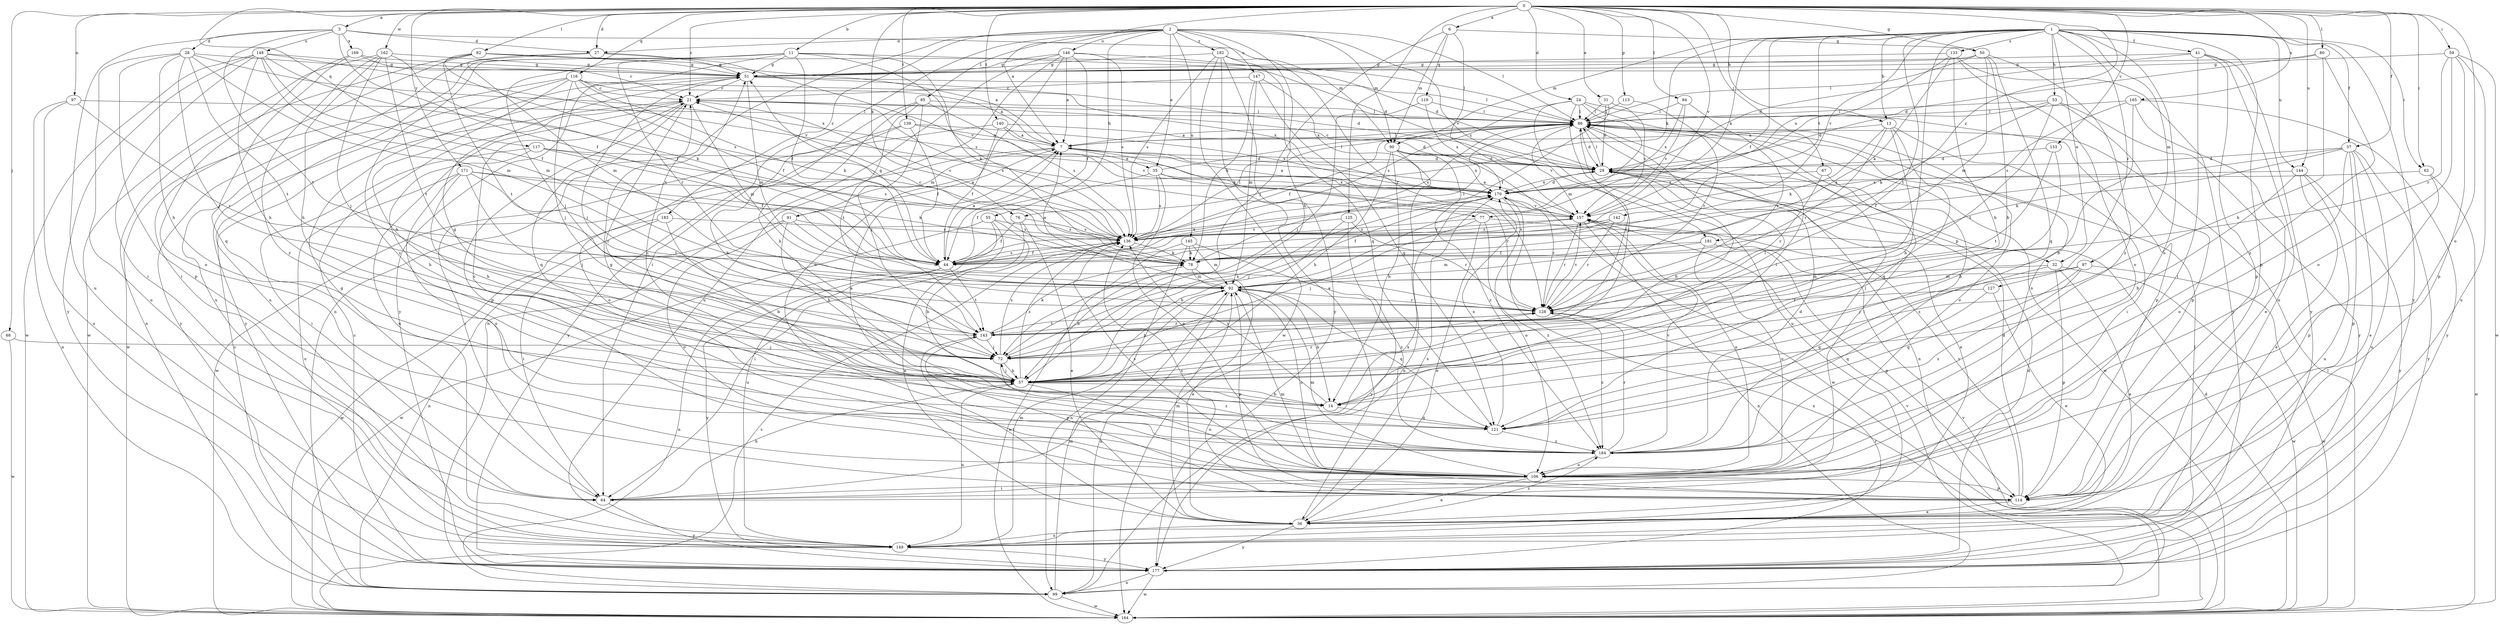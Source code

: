 strict digraph  {
0;
1;
2;
3;
6;
7;
11;
13;
14;
21;
24;
27;
28;
29;
31;
32;
35;
36;
37;
41;
44;
50;
51;
53;
55;
57;
59;
62;
64;
67;
68;
72;
76;
77;
78;
80;
82;
84;
85;
86;
87;
90;
91;
92;
97;
99;
106;
113;
114;
116;
117;
119;
121;
125;
127;
128;
133;
136;
139;
140;
142;
143;
144;
145;
146;
147;
148;
149;
153;
157;
162;
164;
165;
169;
170;
171;
177;
181;
182;
183;
184;
0 -> 3  [label=a];
0 -> 6  [label=a];
0 -> 7  [label=a];
0 -> 11  [label=b];
0 -> 13  [label=b];
0 -> 21  [label=c];
0 -> 24  [label=d];
0 -> 27  [label=d];
0 -> 31  [label=e];
0 -> 37  [label=f];
0 -> 50  [label=g];
0 -> 59  [label=i];
0 -> 62  [label=i];
0 -> 67  [label=j];
0 -> 68  [label=j];
0 -> 76  [label=k];
0 -> 80  [label=l];
0 -> 82  [label=l];
0 -> 84  [label=l];
0 -> 97  [label=n];
0 -> 106  [label=o];
0 -> 113  [label=p];
0 -> 116  [label=q];
0 -> 117  [label=q];
0 -> 125  [label=r];
0 -> 139  [label=t];
0 -> 140  [label=t];
0 -> 144  [label=u];
0 -> 153  [label=v];
0 -> 157  [label=v];
0 -> 162  [label=w];
0 -> 165  [label=x];
0 -> 171  [label=y];
0 -> 181  [label=z];
1 -> 13  [label=b];
1 -> 32  [label=e];
1 -> 37  [label=f];
1 -> 41  [label=f];
1 -> 44  [label=f];
1 -> 53  [label=h];
1 -> 62  [label=i];
1 -> 72  [label=j];
1 -> 76  [label=k];
1 -> 77  [label=k];
1 -> 87  [label=m];
1 -> 90  [label=m];
1 -> 106  [label=o];
1 -> 114  [label=p];
1 -> 127  [label=r];
1 -> 133  [label=s];
1 -> 142  [label=t];
1 -> 143  [label=t];
1 -> 144  [label=u];
1 -> 157  [label=v];
1 -> 177  [label=y];
2 -> 27  [label=d];
2 -> 35  [label=e];
2 -> 55  [label=h];
2 -> 57  [label=h];
2 -> 64  [label=i];
2 -> 85  [label=l];
2 -> 86  [label=l];
2 -> 90  [label=m];
2 -> 99  [label=n];
2 -> 145  [label=u];
2 -> 146  [label=u];
2 -> 147  [label=u];
2 -> 181  [label=z];
2 -> 182  [label=z];
2 -> 183  [label=z];
3 -> 27  [label=d];
3 -> 28  [label=d];
3 -> 44  [label=f];
3 -> 90  [label=m];
3 -> 143  [label=t];
3 -> 148  [label=u];
3 -> 149  [label=u];
3 -> 169  [label=x];
6 -> 50  [label=g];
6 -> 72  [label=j];
6 -> 90  [label=m];
6 -> 119  [label=q];
6 -> 157  [label=v];
7 -> 29  [label=d];
7 -> 35  [label=e];
7 -> 64  [label=i];
7 -> 77  [label=k];
7 -> 86  [label=l];
7 -> 91  [label=m];
11 -> 29  [label=d];
11 -> 44  [label=f];
11 -> 51  [label=g];
11 -> 72  [label=j];
11 -> 78  [label=k];
11 -> 128  [label=r];
11 -> 136  [label=s];
11 -> 149  [label=u];
11 -> 177  [label=y];
11 -> 184  [label=z];
13 -> 7  [label=a];
13 -> 57  [label=h];
13 -> 64  [label=i];
13 -> 78  [label=k];
13 -> 121  [label=q];
13 -> 128  [label=r];
14 -> 21  [label=c];
14 -> 86  [label=l];
14 -> 121  [label=q];
14 -> 136  [label=s];
21 -> 86  [label=l];
21 -> 92  [label=m];
21 -> 114  [label=p];
21 -> 121  [label=q];
21 -> 136  [label=s];
21 -> 149  [label=u];
24 -> 72  [label=j];
24 -> 86  [label=l];
24 -> 92  [label=m];
24 -> 106  [label=o];
24 -> 114  [label=p];
24 -> 136  [label=s];
24 -> 149  [label=u];
27 -> 51  [label=g];
27 -> 92  [label=m];
27 -> 149  [label=u];
27 -> 157  [label=v];
28 -> 51  [label=g];
28 -> 57  [label=h];
28 -> 72  [label=j];
28 -> 92  [label=m];
28 -> 114  [label=p];
28 -> 143  [label=t];
28 -> 149  [label=u];
28 -> 170  [label=x];
29 -> 21  [label=c];
29 -> 36  [label=e];
29 -> 57  [label=h];
29 -> 86  [label=l];
29 -> 170  [label=x];
31 -> 29  [label=d];
31 -> 44  [label=f];
31 -> 86  [label=l];
31 -> 157  [label=v];
32 -> 36  [label=e];
32 -> 92  [label=m];
32 -> 114  [label=p];
32 -> 121  [label=q];
32 -> 164  [label=w];
35 -> 44  [label=f];
35 -> 86  [label=l];
35 -> 106  [label=o];
35 -> 128  [label=r];
35 -> 136  [label=s];
35 -> 170  [label=x];
36 -> 92  [label=m];
36 -> 143  [label=t];
36 -> 149  [label=u];
36 -> 170  [label=x];
36 -> 177  [label=y];
36 -> 184  [label=z];
37 -> 29  [label=d];
37 -> 36  [label=e];
37 -> 44  [label=f];
37 -> 78  [label=k];
37 -> 106  [label=o];
37 -> 114  [label=p];
37 -> 149  [label=u];
37 -> 177  [label=y];
41 -> 29  [label=d];
41 -> 51  [label=g];
41 -> 64  [label=i];
41 -> 114  [label=p];
41 -> 149  [label=u];
41 -> 177  [label=y];
44 -> 7  [label=a];
44 -> 51  [label=g];
44 -> 99  [label=n];
44 -> 136  [label=s];
44 -> 143  [label=t];
44 -> 170  [label=x];
44 -> 177  [label=y];
50 -> 51  [label=g];
50 -> 57  [label=h];
50 -> 86  [label=l];
50 -> 92  [label=m];
50 -> 121  [label=q];
50 -> 184  [label=z];
51 -> 21  [label=c];
51 -> 29  [label=d];
51 -> 72  [label=j];
51 -> 86  [label=l];
51 -> 92  [label=m];
51 -> 177  [label=y];
53 -> 29  [label=d];
53 -> 78  [label=k];
53 -> 86  [label=l];
53 -> 114  [label=p];
53 -> 143  [label=t];
53 -> 177  [label=y];
55 -> 14  [label=b];
55 -> 36  [label=e];
55 -> 136  [label=s];
55 -> 149  [label=u];
55 -> 164  [label=w];
57 -> 14  [label=b];
57 -> 21  [label=c];
57 -> 51  [label=g];
57 -> 72  [label=j];
57 -> 86  [label=l];
57 -> 106  [label=o];
57 -> 128  [label=r];
57 -> 136  [label=s];
57 -> 149  [label=u];
59 -> 51  [label=g];
59 -> 106  [label=o];
59 -> 114  [label=p];
59 -> 128  [label=r];
59 -> 149  [label=u];
59 -> 164  [label=w];
62 -> 114  [label=p];
62 -> 164  [label=w];
62 -> 170  [label=x];
64 -> 51  [label=g];
64 -> 57  [label=h];
64 -> 170  [label=x];
64 -> 177  [label=y];
67 -> 128  [label=r];
67 -> 170  [label=x];
67 -> 184  [label=z];
68 -> 72  [label=j];
68 -> 164  [label=w];
72 -> 57  [label=h];
72 -> 136  [label=s];
72 -> 170  [label=x];
72 -> 184  [label=z];
76 -> 36  [label=e];
76 -> 44  [label=f];
76 -> 64  [label=i];
76 -> 136  [label=s];
77 -> 36  [label=e];
77 -> 72  [label=j];
77 -> 136  [label=s];
77 -> 184  [label=z];
77 -> 32  [label=p];
78 -> 21  [label=c];
78 -> 36  [label=e];
78 -> 57  [label=h];
78 -> 86  [label=l];
78 -> 92  [label=m];
80 -> 29  [label=d];
80 -> 51  [label=g];
80 -> 57  [label=h];
80 -> 184  [label=z];
82 -> 7  [label=a];
82 -> 51  [label=g];
82 -> 64  [label=i];
82 -> 86  [label=l];
82 -> 99  [label=n];
82 -> 136  [label=s];
82 -> 143  [label=t];
84 -> 86  [label=l];
84 -> 128  [label=r];
84 -> 157  [label=v];
84 -> 170  [label=x];
85 -> 57  [label=h];
85 -> 72  [label=j];
85 -> 86  [label=l];
85 -> 136  [label=s];
85 -> 143  [label=t];
85 -> 177  [label=y];
86 -> 7  [label=a];
86 -> 29  [label=d];
86 -> 44  [label=f];
86 -> 64  [label=i];
86 -> 99  [label=n];
86 -> 106  [label=o];
86 -> 136  [label=s];
86 -> 157  [label=v];
86 -> 164  [label=w];
87 -> 72  [label=j];
87 -> 92  [label=m];
87 -> 121  [label=q];
87 -> 164  [label=w];
87 -> 184  [label=z];
90 -> 14  [label=b];
90 -> 29  [label=d];
90 -> 57  [label=h];
90 -> 99  [label=n];
90 -> 164  [label=w];
90 -> 170  [label=x];
90 -> 184  [label=z];
91 -> 7  [label=a];
91 -> 57  [label=h];
91 -> 64  [label=i];
91 -> 106  [label=o];
91 -> 128  [label=r];
91 -> 136  [label=s];
92 -> 7  [label=a];
92 -> 14  [label=b];
92 -> 57  [label=h];
92 -> 99  [label=n];
92 -> 106  [label=o];
92 -> 114  [label=p];
92 -> 121  [label=q];
92 -> 128  [label=r];
97 -> 86  [label=l];
97 -> 99  [label=n];
97 -> 128  [label=r];
97 -> 149  [label=u];
99 -> 21  [label=c];
99 -> 92  [label=m];
99 -> 157  [label=v];
99 -> 164  [label=w];
106 -> 36  [label=e];
106 -> 64  [label=i];
106 -> 92  [label=m];
106 -> 114  [label=p];
106 -> 136  [label=s];
113 -> 86  [label=l];
113 -> 128  [label=r];
114 -> 29  [label=d];
114 -> 36  [label=e];
114 -> 92  [label=m];
114 -> 136  [label=s];
114 -> 157  [label=v];
116 -> 7  [label=a];
116 -> 21  [label=c];
116 -> 44  [label=f];
116 -> 57  [label=h];
116 -> 72  [label=j];
116 -> 78  [label=k];
116 -> 164  [label=w];
116 -> 170  [label=x];
116 -> 177  [label=y];
117 -> 29  [label=d];
117 -> 44  [label=f];
117 -> 57  [label=h];
117 -> 64  [label=i];
117 -> 136  [label=s];
119 -> 72  [label=j];
119 -> 86  [label=l];
119 -> 170  [label=x];
121 -> 7  [label=a];
121 -> 170  [label=x];
121 -> 184  [label=z];
125 -> 57  [label=h];
125 -> 128  [label=r];
125 -> 136  [label=s];
125 -> 177  [label=y];
127 -> 36  [label=e];
127 -> 121  [label=q];
127 -> 128  [label=r];
128 -> 143  [label=t];
128 -> 157  [label=v];
128 -> 184  [label=z];
133 -> 51  [label=g];
133 -> 57  [label=h];
133 -> 78  [label=k];
133 -> 106  [label=o];
133 -> 170  [label=x];
133 -> 177  [label=y];
136 -> 21  [label=c];
136 -> 44  [label=f];
136 -> 78  [label=k];
136 -> 86  [label=l];
136 -> 157  [label=v];
139 -> 7  [label=a];
139 -> 44  [label=f];
139 -> 57  [label=h];
139 -> 106  [label=o];
139 -> 170  [label=x];
140 -> 7  [label=a];
140 -> 29  [label=d];
140 -> 44  [label=f];
140 -> 157  [label=v];
140 -> 164  [label=w];
142 -> 44  [label=f];
142 -> 128  [label=r];
142 -> 136  [label=s];
143 -> 72  [label=j];
143 -> 78  [label=k];
143 -> 86  [label=l];
143 -> 114  [label=p];
143 -> 128  [label=r];
144 -> 14  [label=b];
144 -> 36  [label=e];
144 -> 149  [label=u];
144 -> 170  [label=x];
144 -> 177  [label=y];
145 -> 78  [label=k];
145 -> 92  [label=m];
145 -> 99  [label=n];
145 -> 164  [label=w];
145 -> 184  [label=z];
146 -> 7  [label=a];
146 -> 29  [label=d];
146 -> 44  [label=f];
146 -> 51  [label=g];
146 -> 99  [label=n];
146 -> 106  [label=o];
146 -> 136  [label=s];
146 -> 149  [label=u];
147 -> 21  [label=c];
147 -> 78  [label=k];
147 -> 92  [label=m];
147 -> 121  [label=q];
147 -> 170  [label=x];
148 -> 44  [label=f];
148 -> 51  [label=g];
148 -> 57  [label=h];
148 -> 64  [label=i];
148 -> 78  [label=k];
148 -> 92  [label=m];
148 -> 157  [label=v];
148 -> 164  [label=w];
148 -> 177  [label=y];
149 -> 92  [label=m];
149 -> 177  [label=y];
153 -> 14  [label=b];
153 -> 29  [label=d];
153 -> 143  [label=t];
157 -> 7  [label=a];
157 -> 99  [label=n];
157 -> 106  [label=o];
157 -> 128  [label=r];
157 -> 136  [label=s];
162 -> 44  [label=f];
162 -> 51  [label=g];
162 -> 57  [label=h];
162 -> 72  [label=j];
162 -> 143  [label=t];
162 -> 164  [label=w];
162 -> 184  [label=z];
164 -> 29  [label=d];
164 -> 86  [label=l];
164 -> 136  [label=s];
164 -> 157  [label=v];
164 -> 170  [label=x];
165 -> 14  [label=b];
165 -> 36  [label=e];
165 -> 86  [label=l];
165 -> 136  [label=s];
165 -> 177  [label=y];
169 -> 21  [label=c];
169 -> 51  [label=g];
169 -> 106  [label=o];
169 -> 121  [label=q];
170 -> 7  [label=a];
170 -> 29  [label=d];
170 -> 72  [label=j];
170 -> 106  [label=o];
170 -> 128  [label=r];
170 -> 157  [label=v];
171 -> 57  [label=h];
171 -> 72  [label=j];
171 -> 78  [label=k];
171 -> 106  [label=o];
171 -> 143  [label=t];
171 -> 149  [label=u];
171 -> 170  [label=x];
177 -> 21  [label=c];
177 -> 29  [label=d];
177 -> 86  [label=l];
177 -> 99  [label=n];
177 -> 128  [label=r];
177 -> 164  [label=w];
181 -> 44  [label=f];
181 -> 92  [label=m];
181 -> 106  [label=o];
181 -> 114  [label=p];
182 -> 36  [label=e];
182 -> 51  [label=g];
182 -> 121  [label=q];
182 -> 128  [label=r];
182 -> 136  [label=s];
182 -> 164  [label=w];
182 -> 177  [label=y];
183 -> 14  [label=b];
183 -> 99  [label=n];
183 -> 136  [label=s];
183 -> 164  [label=w];
184 -> 21  [label=c];
184 -> 29  [label=d];
184 -> 51  [label=g];
184 -> 86  [label=l];
184 -> 106  [label=o];
184 -> 128  [label=r];
184 -> 157  [label=v];
}
